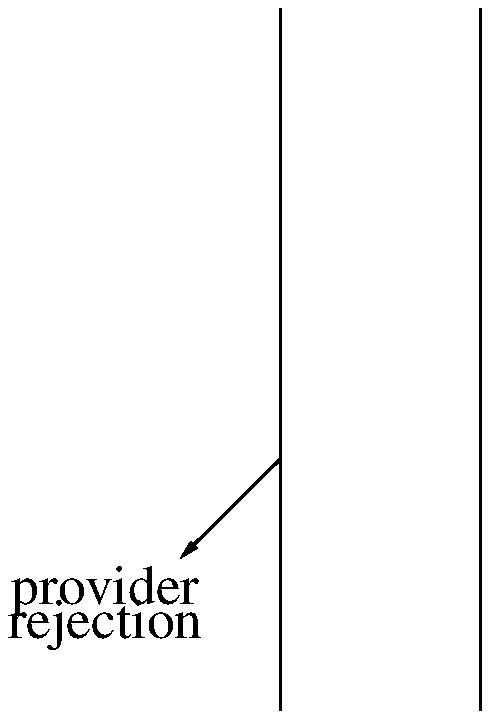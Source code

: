 .PS
.ps 20
## figure A-47
B1:	box invis
	arrow from (B1.sw.x-3*linewid, B1.sw.y-3*lineht) \
	      to (B1.sw.x-4*linewid, B1.sw.y-4*lineht)
B2:	box invis "provider" "rejection" \
		with .ne at (B1.sw.x-4*linewid, B1.sw.y-4*lineht)
##
	line from (B1.nw.x-linewid, B1.n.y+lineht/2) \
	     to   (B1.nw.x-linewid, B2.s.y-lineht/2)
	line from (B2.se.x+linewid, B1.n.y+lineht/2) \
	     to   (B2.se.x+linewid, B2.s.y-lineht/2)
##
.PE

